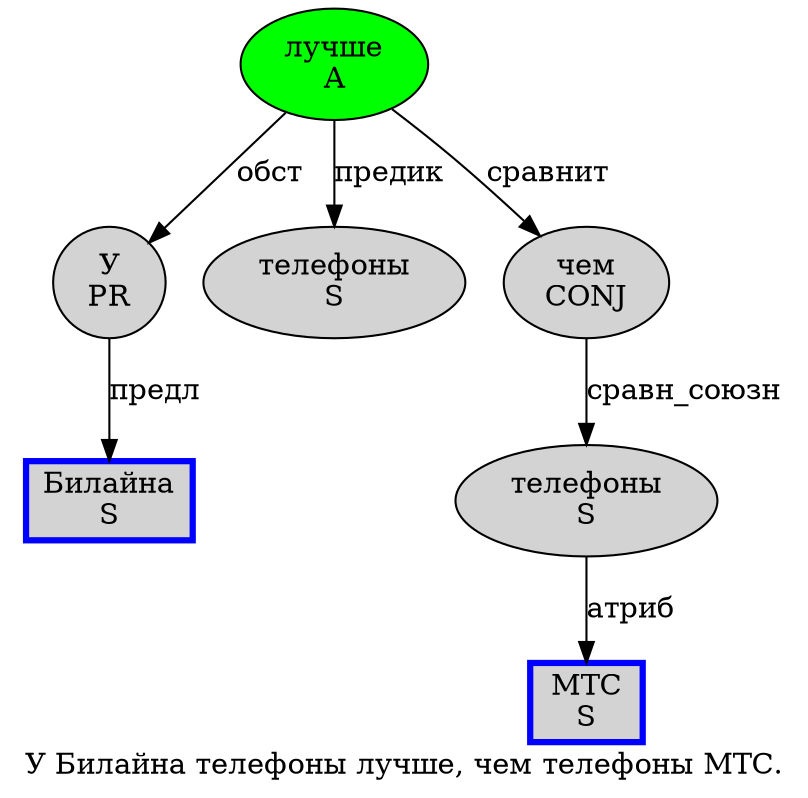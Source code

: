 digraph SENTENCE_38 {
	graph [label="У Билайна телефоны лучше, чем телефоны МТС."]
	node [style=filled]
		0 [label="У
PR" color="" fillcolor=lightgray penwidth=1 shape=ellipse]
		1 [label="Билайна
S" color=blue fillcolor=lightgray penwidth=3 shape=box]
		2 [label="телефоны
S" color="" fillcolor=lightgray penwidth=1 shape=ellipse]
		3 [label="лучше
A" color="" fillcolor=green penwidth=1 shape=ellipse]
		5 [label="чем
CONJ" color="" fillcolor=lightgray penwidth=1 shape=ellipse]
		6 [label="телефоны
S" color="" fillcolor=lightgray penwidth=1 shape=ellipse]
		7 [label="МТС
S" color=blue fillcolor=lightgray penwidth=3 shape=box]
			6 -> 7 [label="атриб"]
			5 -> 6 [label="сравн_союзн"]
			3 -> 0 [label="обст"]
			3 -> 2 [label="предик"]
			3 -> 5 [label="сравнит"]
			0 -> 1 [label="предл"]
}